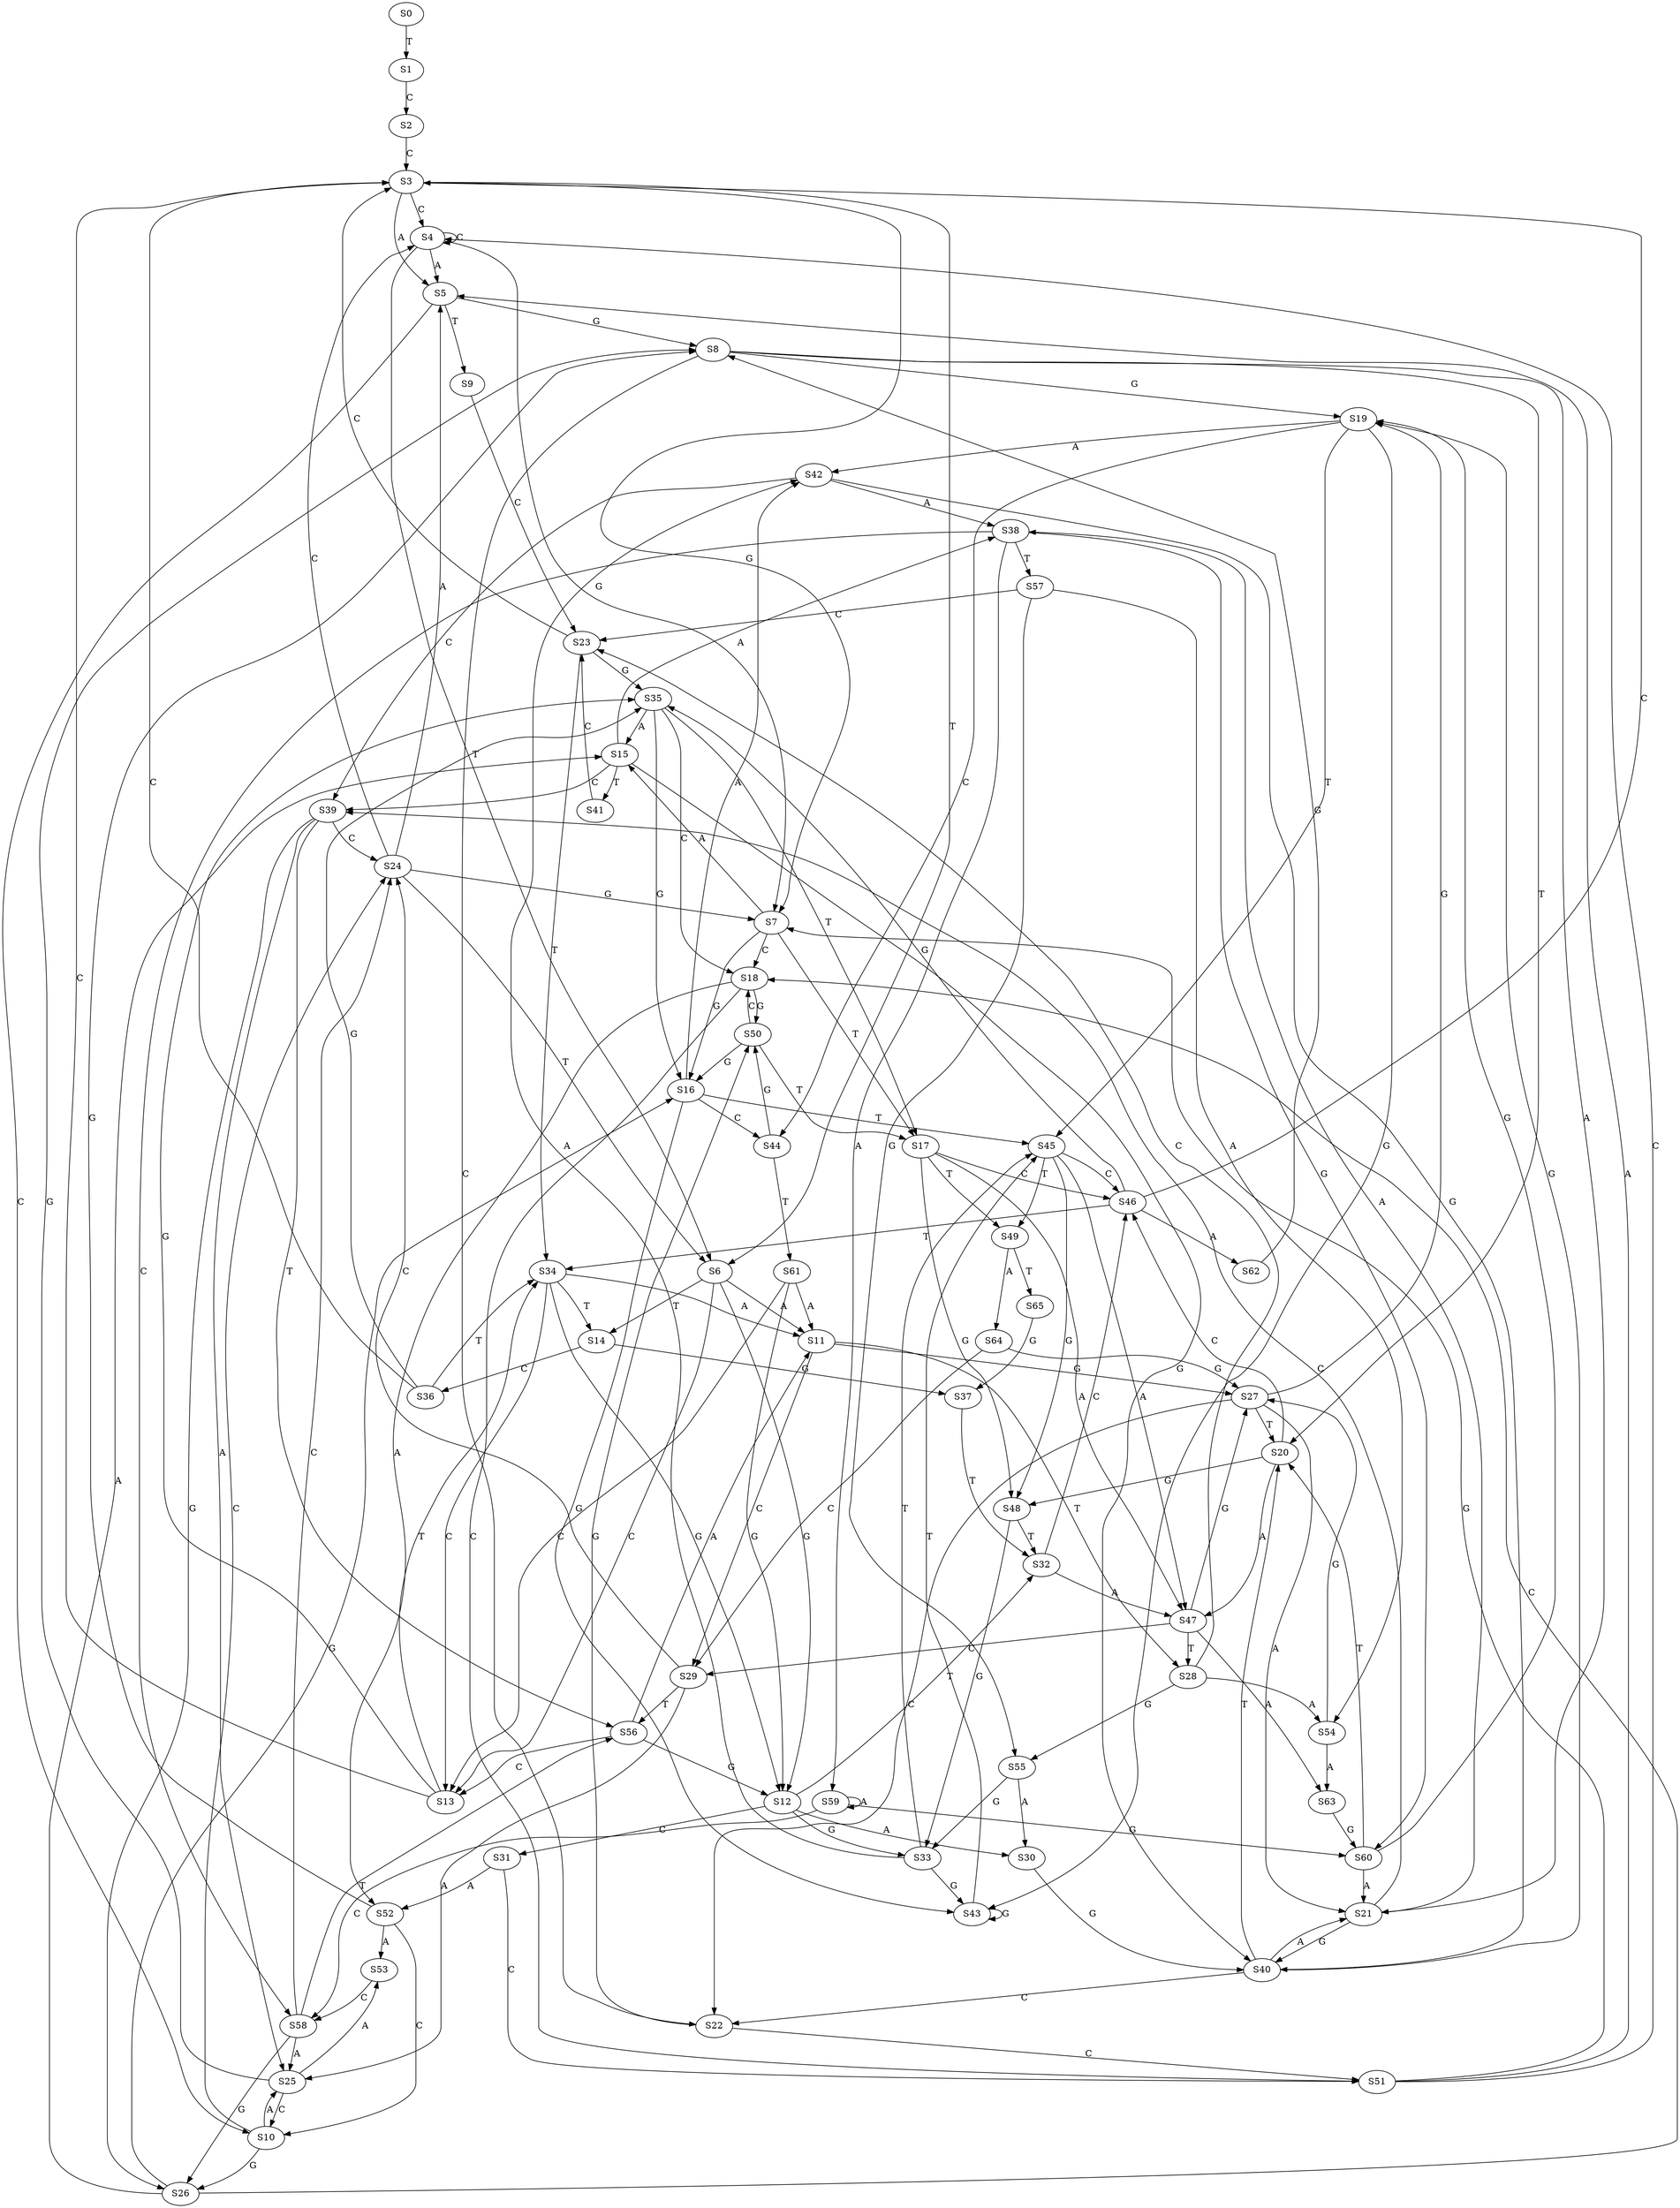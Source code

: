 strict digraph  {
	S0 -> S1 [ label = T ];
	S1 -> S2 [ label = C ];
	S2 -> S3 [ label = C ];
	S3 -> S4 [ label = C ];
	S3 -> S5 [ label = A ];
	S3 -> S6 [ label = T ];
	S3 -> S7 [ label = G ];
	S4 -> S7 [ label = G ];
	S4 -> S4 [ label = C ];
	S4 -> S5 [ label = A ];
	S4 -> S6 [ label = T ];
	S5 -> S8 [ label = G ];
	S5 -> S9 [ label = T ];
	S5 -> S10 [ label = C ];
	S6 -> S11 [ label = A ];
	S6 -> S12 [ label = G ];
	S6 -> S13 [ label = C ];
	S6 -> S14 [ label = T ];
	S7 -> S15 [ label = A ];
	S7 -> S16 [ label = G ];
	S7 -> S17 [ label = T ];
	S7 -> S18 [ label = C ];
	S8 -> S19 [ label = G ];
	S8 -> S20 [ label = T ];
	S8 -> S21 [ label = A ];
	S8 -> S22 [ label = C ];
	S9 -> S23 [ label = C ];
	S10 -> S24 [ label = C ];
	S10 -> S25 [ label = A ];
	S10 -> S26 [ label = G ];
	S11 -> S27 [ label = G ];
	S11 -> S28 [ label = T ];
	S11 -> S29 [ label = C ];
	S12 -> S30 [ label = A ];
	S12 -> S31 [ label = C ];
	S12 -> S32 [ label = T ];
	S12 -> S33 [ label = G ];
	S13 -> S34 [ label = T ];
	S13 -> S35 [ label = G ];
	S13 -> S3 [ label = C ];
	S14 -> S36 [ label = C ];
	S14 -> S37 [ label = G ];
	S15 -> S38 [ label = A ];
	S15 -> S39 [ label = C ];
	S15 -> S40 [ label = G ];
	S15 -> S41 [ label = T ];
	S16 -> S42 [ label = A ];
	S16 -> S43 [ label = G ];
	S16 -> S44 [ label = C ];
	S16 -> S45 [ label = T ];
	S17 -> S46 [ label = C ];
	S17 -> S47 [ label = A ];
	S17 -> S48 [ label = G ];
	S17 -> S49 [ label = T ];
	S18 -> S50 [ label = G ];
	S18 -> S51 [ label = C ];
	S18 -> S52 [ label = A ];
	S19 -> S42 [ label = A ];
	S19 -> S45 [ label = T ];
	S19 -> S44 [ label = C ];
	S19 -> S43 [ label = G ];
	S20 -> S47 [ label = A ];
	S20 -> S46 [ label = C ];
	S20 -> S48 [ label = G ];
	S21 -> S38 [ label = A ];
	S21 -> S39 [ label = C ];
	S21 -> S40 [ label = G ];
	S22 -> S51 [ label = C ];
	S22 -> S50 [ label = G ];
	S23 -> S3 [ label = C ];
	S23 -> S35 [ label = G ];
	S23 -> S34 [ label = T ];
	S24 -> S4 [ label = C ];
	S24 -> S5 [ label = A ];
	S24 -> S6 [ label = T ];
	S24 -> S7 [ label = G ];
	S25 -> S8 [ label = G ];
	S25 -> S10 [ label = C ];
	S25 -> S53 [ label = A ];
	S26 -> S16 [ label = G ];
	S26 -> S15 [ label = A ];
	S26 -> S18 [ label = C ];
	S27 -> S20 [ label = T ];
	S27 -> S21 [ label = A ];
	S27 -> S22 [ label = C ];
	S27 -> S19 [ label = G ];
	S28 -> S23 [ label = C ];
	S28 -> S54 [ label = A ];
	S28 -> S55 [ label = G ];
	S29 -> S24 [ label = C ];
	S29 -> S56 [ label = T ];
	S29 -> S25 [ label = A ];
	S30 -> S40 [ label = G ];
	S31 -> S51 [ label = C ];
	S31 -> S52 [ label = A ];
	S32 -> S46 [ label = C ];
	S32 -> S47 [ label = A ];
	S33 -> S45 [ label = T ];
	S33 -> S43 [ label = G ];
	S33 -> S42 [ label = A ];
	S34 -> S12 [ label = G ];
	S34 -> S13 [ label = C ];
	S34 -> S11 [ label = A ];
	S34 -> S14 [ label = T ];
	S35 -> S16 [ label = G ];
	S35 -> S17 [ label = T ];
	S35 -> S18 [ label = C ];
	S35 -> S15 [ label = A ];
	S36 -> S34 [ label = T ];
	S36 -> S3 [ label = C ];
	S36 -> S35 [ label = G ];
	S37 -> S32 [ label = T ];
	S38 -> S57 [ label = T ];
	S38 -> S58 [ label = C ];
	S38 -> S59 [ label = A ];
	S38 -> S60 [ label = G ];
	S39 -> S56 [ label = T ];
	S39 -> S26 [ label = G ];
	S39 -> S24 [ label = C ];
	S39 -> S25 [ label = A ];
	S40 -> S20 [ label = T ];
	S40 -> S21 [ label = A ];
	S40 -> S19 [ label = G ];
	S40 -> S22 [ label = C ];
	S41 -> S23 [ label = C ];
	S42 -> S38 [ label = A ];
	S42 -> S39 [ label = C ];
	S42 -> S40 [ label = G ];
	S43 -> S45 [ label = T ];
	S43 -> S43 [ label = G ];
	S44 -> S61 [ label = T ];
	S44 -> S50 [ label = G ];
	S45 -> S47 [ label = A ];
	S45 -> S48 [ label = G ];
	S45 -> S49 [ label = T ];
	S45 -> S46 [ label = C ];
	S46 -> S34 [ label = T ];
	S46 -> S35 [ label = G ];
	S46 -> S62 [ label = A ];
	S46 -> S3 [ label = C ];
	S47 -> S28 [ label = T ];
	S47 -> S27 [ label = G ];
	S47 -> S63 [ label = A ];
	S47 -> S29 [ label = C ];
	S48 -> S32 [ label = T ];
	S48 -> S33 [ label = G ];
	S49 -> S64 [ label = A ];
	S49 -> S65 [ label = T ];
	S50 -> S16 [ label = G ];
	S50 -> S18 [ label = C ];
	S50 -> S17 [ label = T ];
	S51 -> S7 [ label = G ];
	S51 -> S5 [ label = A ];
	S51 -> S4 [ label = C ];
	S52 -> S8 [ label = G ];
	S52 -> S53 [ label = A ];
	S52 -> S10 [ label = C ];
	S53 -> S58 [ label = C ];
	S54 -> S27 [ label = G ];
	S54 -> S63 [ label = A ];
	S55 -> S33 [ label = G ];
	S55 -> S30 [ label = A ];
	S56 -> S11 [ label = A ];
	S56 -> S13 [ label = C ];
	S56 -> S12 [ label = G ];
	S57 -> S54 [ label = A ];
	S57 -> S23 [ label = C ];
	S57 -> S55 [ label = G ];
	S58 -> S25 [ label = A ];
	S58 -> S24 [ label = C ];
	S58 -> S26 [ label = G ];
	S58 -> S56 [ label = T ];
	S59 -> S60 [ label = G ];
	S59 -> S58 [ label = C ];
	S59 -> S59 [ label = A ];
	S60 -> S20 [ label = T ];
	S60 -> S21 [ label = A ];
	S60 -> S19 [ label = G ];
	S61 -> S11 [ label = A ];
	S61 -> S13 [ label = C ];
	S61 -> S12 [ label = G ];
	S62 -> S8 [ label = G ];
	S63 -> S60 [ label = G ];
	S64 -> S29 [ label = C ];
	S64 -> S27 [ label = G ];
	S65 -> S37 [ label = G ];
}
